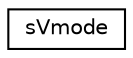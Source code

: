 digraph "Graphical Class Hierarchy"
{
 // LATEX_PDF_SIZE
  edge [fontname="Helvetica",fontsize="10",labelfontname="Helvetica",labelfontsize="10"];
  node [fontname="Helvetica",fontsize="10",shape=record];
  rankdir="LR";
  Node0 [label="sVmode",height=0.2,width=0.4,color="black", fillcolor="white", style="filled",URL="$structsVmode.html",tooltip="Videomode table - used to setup video driver."];
}
